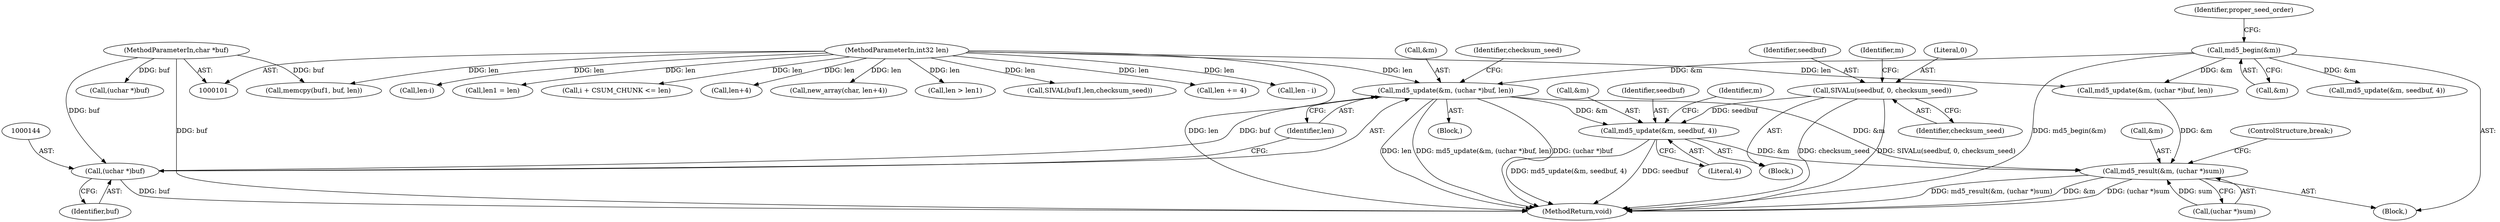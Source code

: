 digraph "0_samba_7b8a4ecd6ff9cdf4e5d3850ebf822f1e989255b3_1@API" {
"1000154" [label="(Call,md5_update(&m, seedbuf, 4))"];
"1000140" [label="(Call,md5_update(&m, (uchar *)buf, len))"];
"1000113" [label="(Call,md5_begin(&m))"];
"1000143" [label="(Call,(uchar *)buf)"];
"1000102" [label="(MethodParameterIn,char *buf)"];
"1000103" [label="(MethodParameterIn,int32 len)"];
"1000150" [label="(Call,SIVALu(seedbuf, 0, checksum_seed))"];
"1000159" [label="(Call,md5_result(&m, (uchar *)sum))"];
"1000161" [label="(Identifier,m)"];
"1000165" [label="(ControlStructure,break;)"];
"1000159" [label="(Call,md5_result(&m, (uchar *)sum))"];
"1000239" [label="(Call,len - i)"];
"1000149" [label="(Block,)"];
"1000160" [label="(Call,&m)"];
"1000155" [label="(Call,&m)"];
"1000153" [label="(Identifier,checksum_seed)"];
"1000254" [label="(Call,len-i)"];
"1000141" [label="(Call,&m)"];
"1000201" [label="(Call,memcpy(buf1, buf, len))"];
"1000193" [label="(Call,len1 = len)"];
"1000219" [label="(Call,i + CSUM_CHUNK <= len)"];
"1000156" [label="(Identifier,m)"];
"1000157" [label="(Identifier,seedbuf)"];
"1000146" [label="(Identifier,len)"];
"1000150" [label="(Call,SIVALu(seedbuf, 0, checksum_seed))"];
"1000114" [label="(Call,&m)"];
"1000145" [label="(Identifier,buf)"];
"1000158" [label="(Literal,4)"];
"1000152" [label="(Literal,0)"];
"1000154" [label="(Call,md5_update(&m, seedbuf, 4))"];
"1000190" [label="(Call,len+4)"];
"1000151" [label="(Identifier,seedbuf)"];
"1000188" [label="(Call,new_array(char, len+4))"];
"1000103" [label="(MethodParameterIn,int32 len)"];
"1000126" [label="(Call,md5_update(&m, seedbuf, 4))"];
"1000263" [label="(MethodReturn,void)"];
"1000148" [label="(Identifier,checksum_seed)"];
"1000162" [label="(Call,(uchar *)sum)"];
"1000113" [label="(Call,md5_begin(&m))"];
"1000178" [label="(Call,len > len1)"];
"1000117" [label="(Identifier,proper_seed_order)"];
"1000140" [label="(Call,md5_update(&m, (uchar *)buf, len))"];
"1000134" [label="(Call,(uchar *)buf)"];
"1000143" [label="(Call,(uchar *)buf)"];
"1000208" [label="(Call,SIVAL(buf1,len,checksum_seed))"];
"1000139" [label="(Block,)"];
"1000102" [label="(MethodParameterIn,char *buf)"];
"1000111" [label="(Block,)"];
"1000131" [label="(Call,md5_update(&m, (uchar *)buf, len))"];
"1000212" [label="(Call,len += 4)"];
"1000154" -> "1000149"  [label="AST: "];
"1000154" -> "1000158"  [label="CFG: "];
"1000155" -> "1000154"  [label="AST: "];
"1000157" -> "1000154"  [label="AST: "];
"1000158" -> "1000154"  [label="AST: "];
"1000161" -> "1000154"  [label="CFG: "];
"1000154" -> "1000263"  [label="DDG: seedbuf"];
"1000154" -> "1000263"  [label="DDG: md5_update(&m, seedbuf, 4)"];
"1000140" -> "1000154"  [label="DDG: &m"];
"1000150" -> "1000154"  [label="DDG: seedbuf"];
"1000154" -> "1000159"  [label="DDG: &m"];
"1000140" -> "1000139"  [label="AST: "];
"1000140" -> "1000146"  [label="CFG: "];
"1000141" -> "1000140"  [label="AST: "];
"1000143" -> "1000140"  [label="AST: "];
"1000146" -> "1000140"  [label="AST: "];
"1000148" -> "1000140"  [label="CFG: "];
"1000140" -> "1000263"  [label="DDG: md5_update(&m, (uchar *)buf, len)"];
"1000140" -> "1000263"  [label="DDG: (uchar *)buf"];
"1000140" -> "1000263"  [label="DDG: len"];
"1000113" -> "1000140"  [label="DDG: &m"];
"1000143" -> "1000140"  [label="DDG: buf"];
"1000103" -> "1000140"  [label="DDG: len"];
"1000140" -> "1000159"  [label="DDG: &m"];
"1000113" -> "1000111"  [label="AST: "];
"1000113" -> "1000114"  [label="CFG: "];
"1000114" -> "1000113"  [label="AST: "];
"1000117" -> "1000113"  [label="CFG: "];
"1000113" -> "1000263"  [label="DDG: md5_begin(&m)"];
"1000113" -> "1000126"  [label="DDG: &m"];
"1000113" -> "1000131"  [label="DDG: &m"];
"1000143" -> "1000145"  [label="CFG: "];
"1000144" -> "1000143"  [label="AST: "];
"1000145" -> "1000143"  [label="AST: "];
"1000146" -> "1000143"  [label="CFG: "];
"1000143" -> "1000263"  [label="DDG: buf"];
"1000102" -> "1000143"  [label="DDG: buf"];
"1000102" -> "1000101"  [label="AST: "];
"1000102" -> "1000263"  [label="DDG: buf"];
"1000102" -> "1000134"  [label="DDG: buf"];
"1000102" -> "1000201"  [label="DDG: buf"];
"1000103" -> "1000101"  [label="AST: "];
"1000103" -> "1000263"  [label="DDG: len"];
"1000103" -> "1000131"  [label="DDG: len"];
"1000103" -> "1000178"  [label="DDG: len"];
"1000103" -> "1000188"  [label="DDG: len"];
"1000103" -> "1000190"  [label="DDG: len"];
"1000103" -> "1000193"  [label="DDG: len"];
"1000103" -> "1000201"  [label="DDG: len"];
"1000103" -> "1000208"  [label="DDG: len"];
"1000103" -> "1000212"  [label="DDG: len"];
"1000103" -> "1000219"  [label="DDG: len"];
"1000103" -> "1000239"  [label="DDG: len"];
"1000103" -> "1000254"  [label="DDG: len"];
"1000150" -> "1000149"  [label="AST: "];
"1000150" -> "1000153"  [label="CFG: "];
"1000151" -> "1000150"  [label="AST: "];
"1000152" -> "1000150"  [label="AST: "];
"1000153" -> "1000150"  [label="AST: "];
"1000156" -> "1000150"  [label="CFG: "];
"1000150" -> "1000263"  [label="DDG: checksum_seed"];
"1000150" -> "1000263"  [label="DDG: SIVALu(seedbuf, 0, checksum_seed)"];
"1000159" -> "1000111"  [label="AST: "];
"1000159" -> "1000162"  [label="CFG: "];
"1000160" -> "1000159"  [label="AST: "];
"1000162" -> "1000159"  [label="AST: "];
"1000165" -> "1000159"  [label="CFG: "];
"1000159" -> "1000263"  [label="DDG: md5_result(&m, (uchar *)sum)"];
"1000159" -> "1000263"  [label="DDG: &m"];
"1000159" -> "1000263"  [label="DDG: (uchar *)sum"];
"1000131" -> "1000159"  [label="DDG: &m"];
"1000162" -> "1000159"  [label="DDG: sum"];
}

